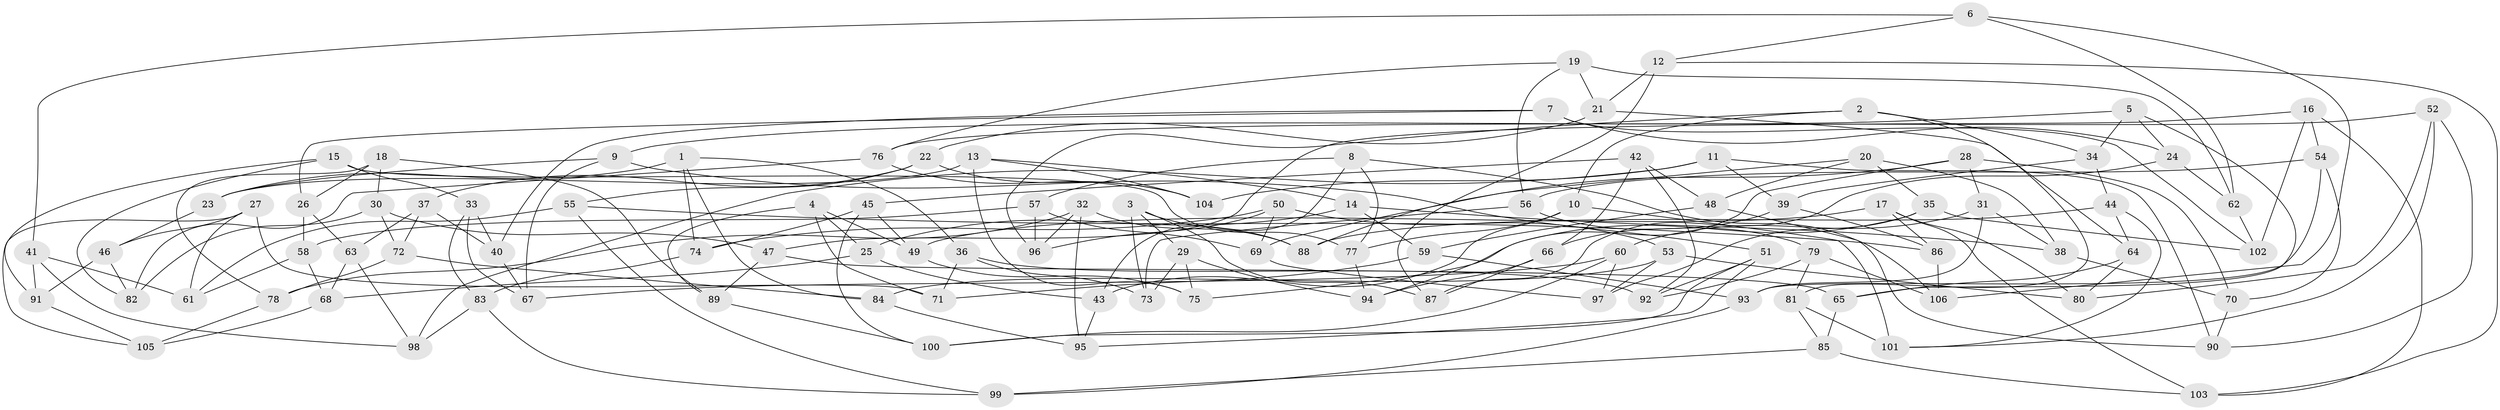 // coarse degree distribution, {6: 0.40540540540540543, 4: 0.5675675675675675, 5: 0.02702702702702703}
// Generated by graph-tools (version 1.1) at 2025/52/02/27/25 19:52:33]
// undirected, 106 vertices, 212 edges
graph export_dot {
graph [start="1"]
  node [color=gray90,style=filled];
  1;
  2;
  3;
  4;
  5;
  6;
  7;
  8;
  9;
  10;
  11;
  12;
  13;
  14;
  15;
  16;
  17;
  18;
  19;
  20;
  21;
  22;
  23;
  24;
  25;
  26;
  27;
  28;
  29;
  30;
  31;
  32;
  33;
  34;
  35;
  36;
  37;
  38;
  39;
  40;
  41;
  42;
  43;
  44;
  45;
  46;
  47;
  48;
  49;
  50;
  51;
  52;
  53;
  54;
  55;
  56;
  57;
  58;
  59;
  60;
  61;
  62;
  63;
  64;
  65;
  66;
  67;
  68;
  69;
  70;
  71;
  72;
  73;
  74;
  75;
  76;
  77;
  78;
  79;
  80;
  81;
  82;
  83;
  84;
  85;
  86;
  87;
  88;
  89;
  90;
  91;
  92;
  93;
  94;
  95;
  96;
  97;
  98;
  99;
  100;
  101;
  102;
  103;
  104;
  105;
  106;
  1 -- 84;
  1 -- 74;
  1 -- 36;
  1 -- 23;
  2 -- 10;
  2 -- 81;
  2 -- 34;
  2 -- 96;
  3 -- 29;
  3 -- 87;
  3 -- 88;
  3 -- 73;
  4 -- 89;
  4 -- 71;
  4 -- 49;
  4 -- 25;
  5 -- 9;
  5 -- 65;
  5 -- 34;
  5 -- 24;
  6 -- 12;
  6 -- 106;
  6 -- 41;
  6 -- 62;
  7 -- 102;
  7 -- 24;
  7 -- 26;
  7 -- 40;
  8 -- 43;
  8 -- 106;
  8 -- 77;
  8 -- 57;
  9 -- 23;
  9 -- 67;
  9 -- 51;
  10 -- 77;
  10 -- 101;
  10 -- 43;
  11 -- 98;
  11 -- 90;
  11 -- 39;
  11 -- 104;
  12 -- 103;
  12 -- 21;
  12 -- 87;
  13 -- 104;
  13 -- 14;
  13 -- 23;
  13 -- 75;
  14 -- 25;
  14 -- 59;
  14 -- 38;
  15 -- 82;
  15 -- 91;
  15 -- 33;
  15 -- 77;
  16 -- 54;
  16 -- 102;
  16 -- 103;
  16 -- 47;
  17 -- 49;
  17 -- 86;
  17 -- 103;
  17 -- 80;
  18 -- 78;
  18 -- 26;
  18 -- 30;
  18 -- 89;
  19 -- 21;
  19 -- 56;
  19 -- 62;
  19 -- 76;
  20 -- 48;
  20 -- 35;
  20 -- 38;
  20 -- 69;
  21 -- 22;
  21 -- 64;
  22 -- 104;
  22 -- 55;
  22 -- 37;
  23 -- 46;
  24 -- 87;
  24 -- 62;
  25 -- 68;
  25 -- 43;
  26 -- 63;
  26 -- 58;
  27 -- 71;
  27 -- 46;
  27 -- 105;
  27 -- 61;
  28 -- 88;
  28 -- 94;
  28 -- 31;
  28 -- 70;
  29 -- 73;
  29 -- 94;
  29 -- 75;
  30 -- 47;
  30 -- 72;
  30 -- 82;
  31 -- 38;
  31 -- 93;
  31 -- 60;
  32 -- 78;
  32 -- 88;
  32 -- 95;
  32 -- 96;
  33 -- 40;
  33 -- 67;
  33 -- 83;
  34 -- 44;
  34 -- 39;
  35 -- 102;
  35 -- 97;
  35 -- 75;
  36 -- 73;
  36 -- 71;
  36 -- 92;
  37 -- 40;
  37 -- 72;
  37 -- 63;
  38 -- 70;
  39 -- 86;
  39 -- 66;
  40 -- 67;
  41 -- 91;
  41 -- 98;
  41 -- 61;
  42 -- 92;
  42 -- 45;
  42 -- 66;
  42 -- 48;
  43 -- 95;
  44 -- 64;
  44 -- 88;
  44 -- 101;
  45 -- 49;
  45 -- 100;
  45 -- 74;
  46 -- 91;
  46 -- 82;
  47 -- 65;
  47 -- 89;
  48 -- 59;
  48 -- 90;
  49 -- 75;
  50 -- 69;
  50 -- 74;
  50 -- 53;
  50 -- 96;
  51 -- 95;
  51 -- 92;
  51 -- 100;
  52 -- 80;
  52 -- 90;
  52 -- 76;
  52 -- 101;
  53 -- 97;
  53 -- 84;
  53 -- 80;
  54 -- 56;
  54 -- 70;
  54 -- 93;
  55 -- 86;
  55 -- 99;
  55 -- 61;
  56 -- 79;
  56 -- 73;
  57 -- 96;
  57 -- 58;
  57 -- 69;
  58 -- 61;
  58 -- 68;
  59 -- 71;
  59 -- 93;
  60 -- 67;
  60 -- 100;
  60 -- 97;
  62 -- 102;
  63 -- 98;
  63 -- 68;
  64 -- 80;
  64 -- 65;
  65 -- 85;
  66 -- 94;
  66 -- 87;
  68 -- 105;
  69 -- 97;
  70 -- 90;
  72 -- 84;
  72 -- 78;
  74 -- 83;
  76 -- 82;
  76 -- 104;
  77 -- 94;
  78 -- 105;
  79 -- 106;
  79 -- 81;
  79 -- 92;
  81 -- 101;
  81 -- 85;
  83 -- 99;
  83 -- 98;
  84 -- 95;
  85 -- 99;
  85 -- 103;
  86 -- 106;
  89 -- 100;
  91 -- 105;
  93 -- 99;
}
